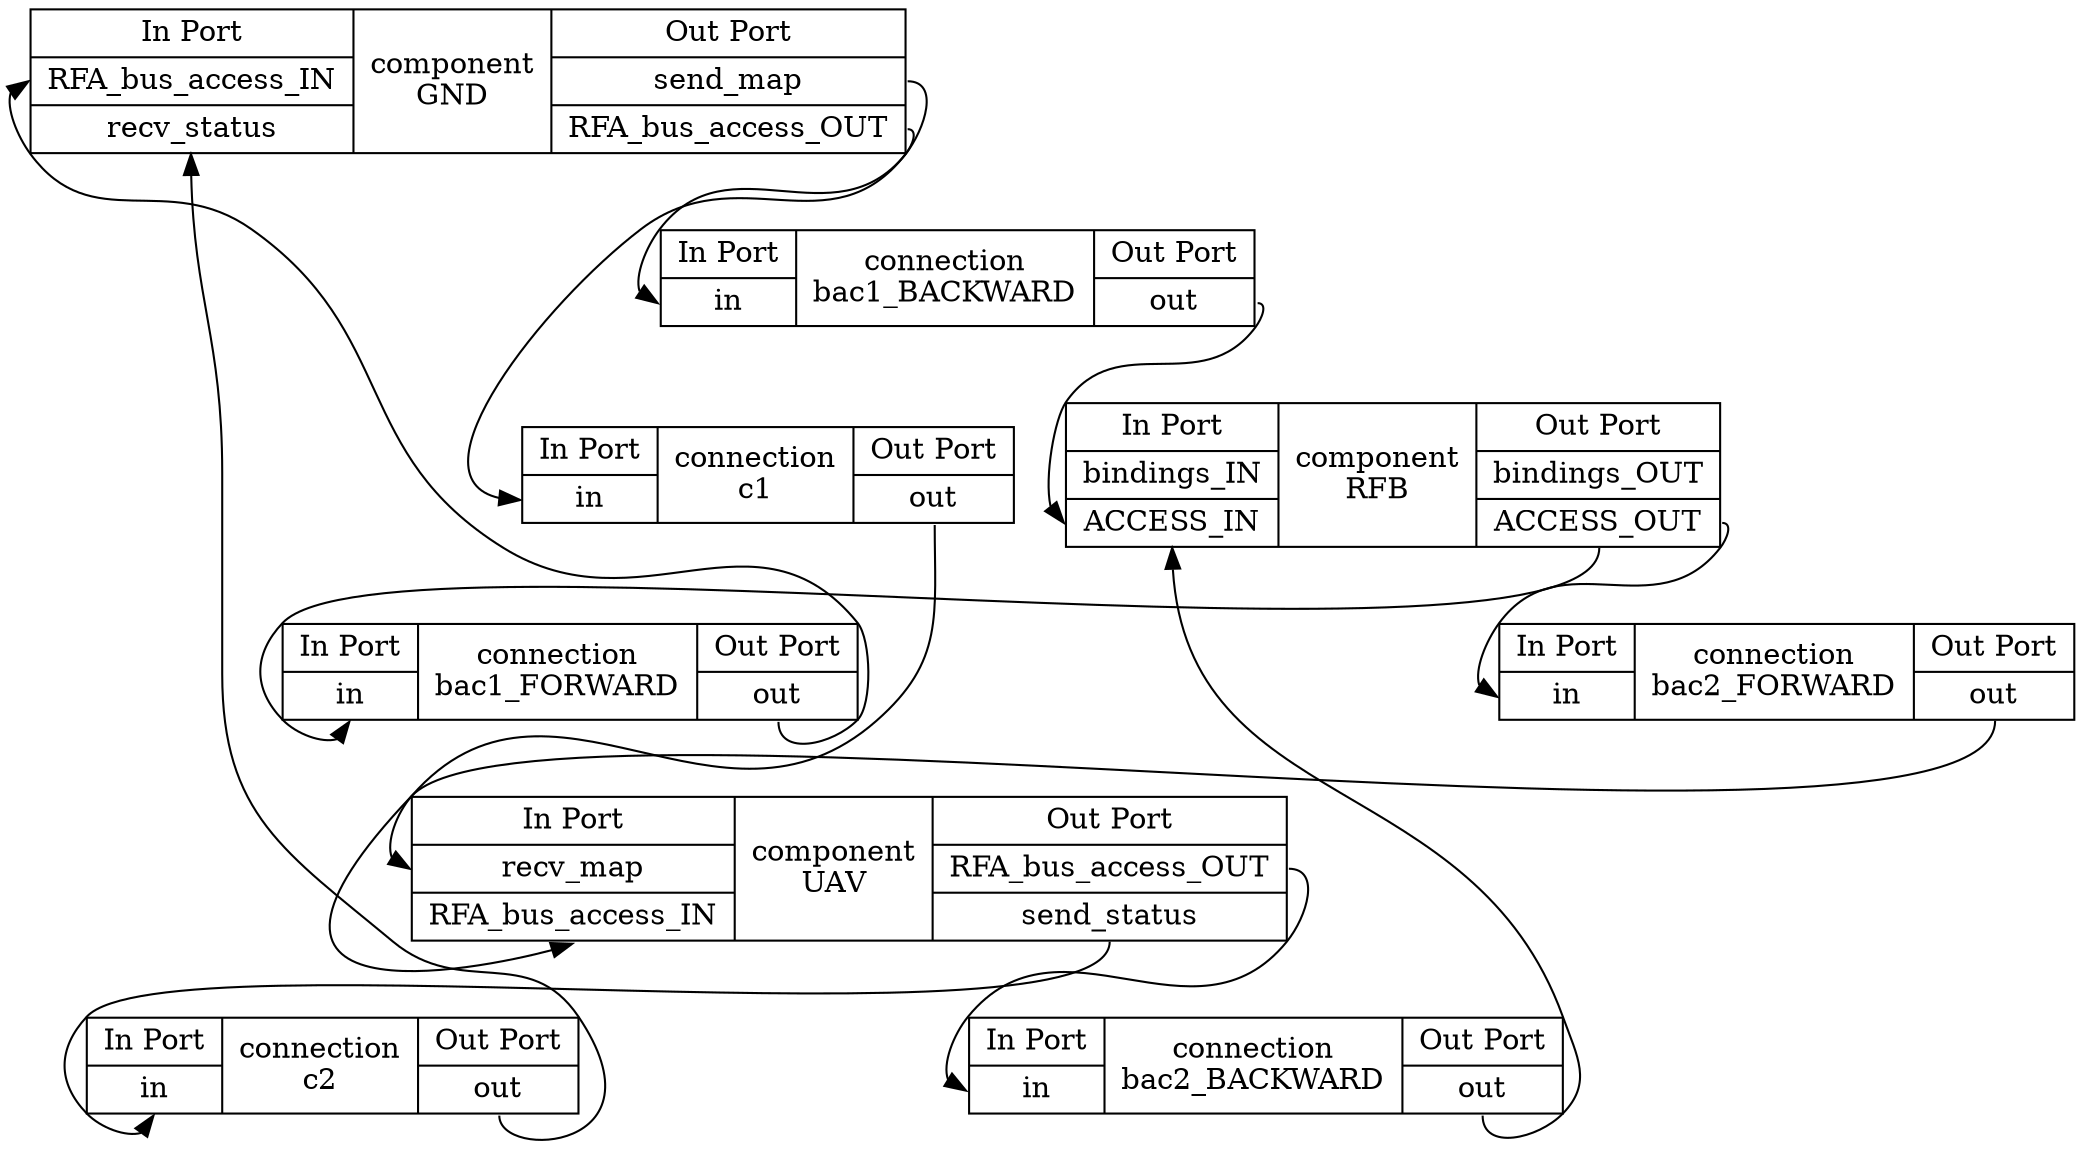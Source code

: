 digraph "component:$$AWAS#UAS_Impl_Instance" {

  rankdir=TB

   "component:$$AWAS$UAS_Impl_Instance#GND" [label="{In Port|<RFA_bus_access_IN>RFA_bus_access_IN|<recv_status>recv_status} |component\nGND|{Out Port|<send_map>send_map|<RFA_bus_access_OUT>RFA_bus_access_OUT} ",  shape="record"] 
   "component:$$AWAS$UAS_Impl_Instance#RFB" [label="{In Port|<bindings_IN>bindings_IN|<ACCESS_IN>ACCESS_IN} |component\nRFB|{Out Port|<bindings_OUT>bindings_OUT|<ACCESS_OUT>ACCESS_OUT} ",  shape="record"] 
   "component:$$AWAS$UAS_Impl_Instance#UAV" [label="{In Port|<recv_map>recv_map|<RFA_bus_access_IN>RFA_bus_access_IN} |component\nUAV|{Out Port|<RFA_bus_access_OUT>RFA_bus_access_OUT|<send_status>send_status} ",  shape="record"] 
   "connection:$$AWAS$UAS_Impl_Instance#bac1_BACKWARD" [label="{In Port|<in>in} |connection\nbac1_BACKWARD|{Out Port|<out>out} ",  shape="record"] 
   "connection:$$AWAS$UAS_Impl_Instance#bac1_FORWARD" [label="{In Port|<in>in} |connection\nbac1_FORWARD|{Out Port|<out>out} ",  shape="record"] 
   "connection:$$AWAS$UAS_Impl_Instance#bac2_BACKWARD" [label="{In Port|<in>in} |connection\nbac2_BACKWARD|{Out Port|<out>out} ",  shape="record"] 
   "connection:$$AWAS$UAS_Impl_Instance#bac2_FORWARD" [label="{In Port|<in>in} |connection\nbac2_FORWARD|{Out Port|<out>out} ",  shape="record"] 
   "connection:$$AWAS$UAS_Impl_Instance#c1" [label="{In Port|<in>in} |connection\nc1|{Out Port|<out>out} ",  shape="record"] 
   "connection:$$AWAS$UAS_Impl_Instance#c2" [label="{In Port|<in>in} |connection\nc2|{Out Port|<out>out} ",  shape="record"] 

   "component:$$AWAS$UAS_Impl_Instance#GND" -> "connection:$$AWAS$UAS_Impl_Instance#bac1_BACKWARD" [headport=in, tailport=RFA_bus_access_OUT] 
   "component:$$AWAS$UAS_Impl_Instance#GND" -> "connection:$$AWAS$UAS_Impl_Instance#c1" [headport=in, tailport=send_map] 
   "component:$$AWAS$UAS_Impl_Instance#RFB" -> "connection:$$AWAS$UAS_Impl_Instance#bac1_FORWARD" [headport=in, tailport=ACCESS_OUT] 
   "component:$$AWAS$UAS_Impl_Instance#RFB" -> "connection:$$AWAS$UAS_Impl_Instance#bac2_FORWARD" [headport=in, tailport=ACCESS_OUT] 
   "component:$$AWAS$UAS_Impl_Instance#UAV" -> "connection:$$AWAS$UAS_Impl_Instance#bac2_BACKWARD" [headport=in, tailport=RFA_bus_access_OUT] 
   "component:$$AWAS$UAS_Impl_Instance#UAV" -> "connection:$$AWAS$UAS_Impl_Instance#c2" [headport=in, tailport=send_status] 
   "connection:$$AWAS$UAS_Impl_Instance#bac1_BACKWARD" -> "component:$$AWAS$UAS_Impl_Instance#RFB" [headport=ACCESS_IN, tailport=out] 
   "connection:$$AWAS$UAS_Impl_Instance#bac1_FORWARD" -> "component:$$AWAS$UAS_Impl_Instance#GND" [headport=RFA_bus_access_IN, tailport=out] 
   "connection:$$AWAS$UAS_Impl_Instance#bac2_BACKWARD" -> "component:$$AWAS$UAS_Impl_Instance#RFB" [headport=ACCESS_IN, tailport=out] 
   "connection:$$AWAS$UAS_Impl_Instance#bac2_FORWARD" -> "component:$$AWAS$UAS_Impl_Instance#UAV" [headport=RFA_bus_access_IN, tailport=out] 
   "connection:$$AWAS$UAS_Impl_Instance#c1" -> "component:$$AWAS$UAS_Impl_Instance#UAV" [headport=recv_map, tailport=out] 
   "connection:$$AWAS$UAS_Impl_Instance#c2" -> "component:$$AWAS$UAS_Impl_Instance#GND" [headport=recv_status, tailport=out] 

}